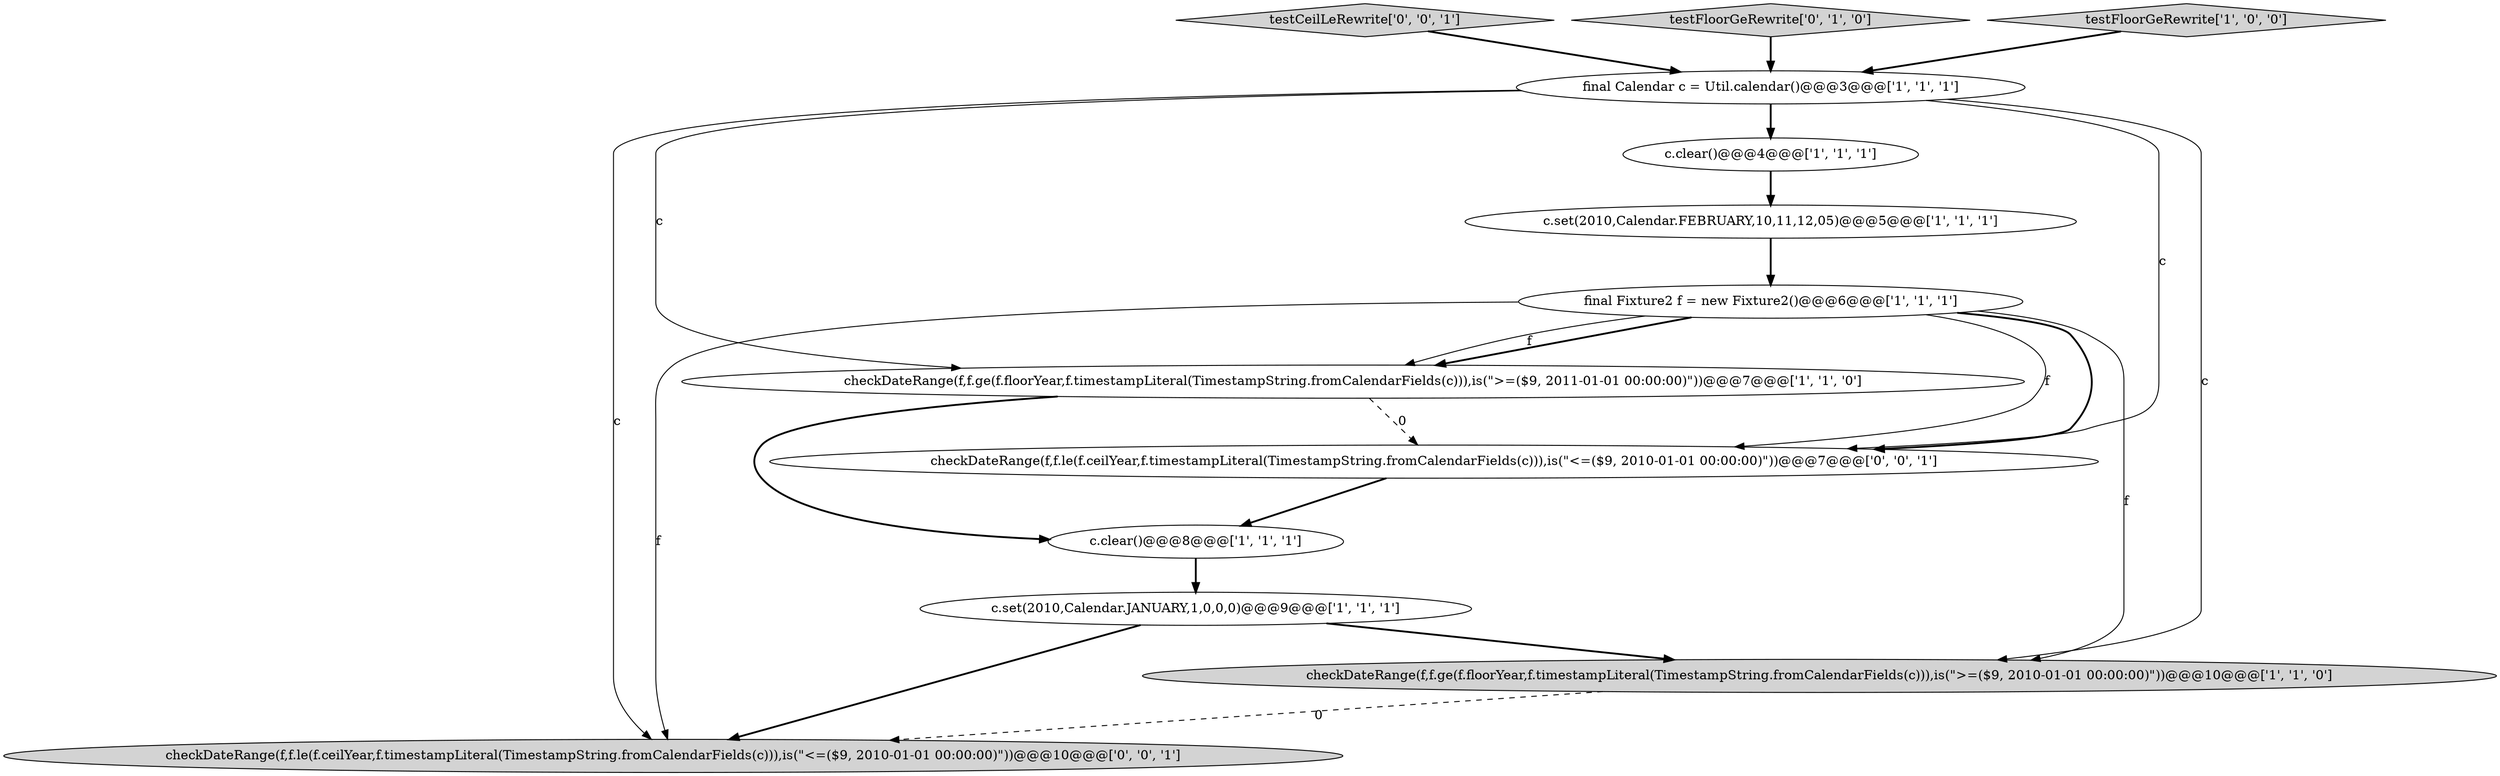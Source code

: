digraph {
2 [style = filled, label = "checkDateRange(f,f.ge(f.floorYear,f.timestampLiteral(TimestampString.fromCalendarFields(c))),is(\">=($9, 2011-01-01 00:00:00)\"))@@@7@@@['1', '1', '0']", fillcolor = white, shape = ellipse image = "AAA0AAABBB1BBB"];
12 [style = filled, label = "testCeilLeRewrite['0', '0', '1']", fillcolor = lightgray, shape = diamond image = "AAA0AAABBB3BBB"];
1 [style = filled, label = "final Calendar c = Util.calendar()@@@3@@@['1', '1', '1']", fillcolor = white, shape = ellipse image = "AAA0AAABBB1BBB"];
6 [style = filled, label = "c.set(2010,Calendar.FEBRUARY,10,11,12,05)@@@5@@@['1', '1', '1']", fillcolor = white, shape = ellipse image = "AAA0AAABBB1BBB"];
11 [style = filled, label = "checkDateRange(f,f.le(f.ceilYear,f.timestampLiteral(TimestampString.fromCalendarFields(c))),is(\"<=($9, 2010-01-01 00:00:00)\"))@@@10@@@['0', '0', '1']", fillcolor = lightgray, shape = ellipse image = "AAA0AAABBB3BBB"];
9 [style = filled, label = "testFloorGeRewrite['0', '1', '0']", fillcolor = lightgray, shape = diamond image = "AAA0AAABBB2BBB"];
4 [style = filled, label = "testFloorGeRewrite['1', '0', '0']", fillcolor = lightgray, shape = diamond image = "AAA0AAABBB1BBB"];
8 [style = filled, label = "checkDateRange(f,f.ge(f.floorYear,f.timestampLiteral(TimestampString.fromCalendarFields(c))),is(\">=($9, 2010-01-01 00:00:00)\"))@@@10@@@['1', '1', '0']", fillcolor = lightgray, shape = ellipse image = "AAA0AAABBB1BBB"];
10 [style = filled, label = "checkDateRange(f,f.le(f.ceilYear,f.timestampLiteral(TimestampString.fromCalendarFields(c))),is(\"<=($9, 2010-01-01 00:00:00)\"))@@@7@@@['0', '0', '1']", fillcolor = white, shape = ellipse image = "AAA0AAABBB3BBB"];
5 [style = filled, label = "c.clear()@@@4@@@['1', '1', '1']", fillcolor = white, shape = ellipse image = "AAA0AAABBB1BBB"];
7 [style = filled, label = "final Fixture2 f = new Fixture2()@@@6@@@['1', '1', '1']", fillcolor = white, shape = ellipse image = "AAA0AAABBB1BBB"];
0 [style = filled, label = "c.clear()@@@8@@@['1', '1', '1']", fillcolor = white, shape = ellipse image = "AAA0AAABBB1BBB"];
3 [style = filled, label = "c.set(2010,Calendar.JANUARY,1,0,0,0)@@@9@@@['1', '1', '1']", fillcolor = white, shape = ellipse image = "AAA0AAABBB1BBB"];
1->5 [style = bold, label=""];
0->3 [style = bold, label=""];
7->10 [style = bold, label=""];
3->11 [style = bold, label=""];
12->1 [style = bold, label=""];
1->8 [style = solid, label="c"];
2->10 [style = dashed, label="0"];
2->0 [style = bold, label=""];
5->6 [style = bold, label=""];
7->2 [style = bold, label=""];
3->8 [style = bold, label=""];
10->0 [style = bold, label=""];
7->2 [style = solid, label="f"];
1->10 [style = solid, label="c"];
7->8 [style = solid, label="f"];
7->11 [style = solid, label="f"];
4->1 [style = bold, label=""];
7->10 [style = solid, label="f"];
8->11 [style = dashed, label="0"];
6->7 [style = bold, label=""];
9->1 [style = bold, label=""];
1->11 [style = solid, label="c"];
1->2 [style = solid, label="c"];
}
